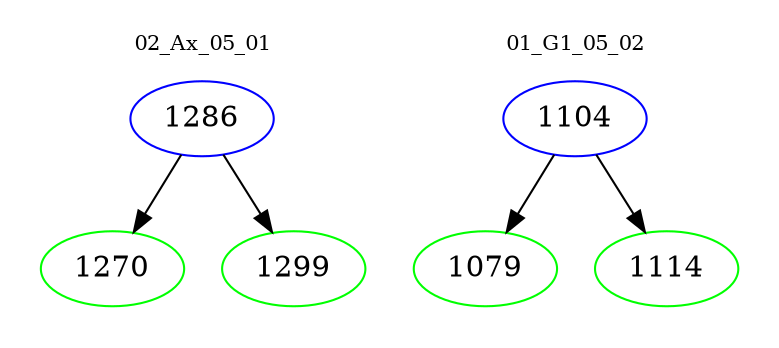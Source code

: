 digraph{
subgraph cluster_0 {
color = white
label = "02_Ax_05_01";
fontsize=10;
T0_1286 [label="1286", color="blue"]
T0_1286 -> T0_1270 [color="black"]
T0_1270 [label="1270", color="green"]
T0_1286 -> T0_1299 [color="black"]
T0_1299 [label="1299", color="green"]
}
subgraph cluster_1 {
color = white
label = "01_G1_05_02";
fontsize=10;
T1_1104 [label="1104", color="blue"]
T1_1104 -> T1_1079 [color="black"]
T1_1079 [label="1079", color="green"]
T1_1104 -> T1_1114 [color="black"]
T1_1114 [label="1114", color="green"]
}
}
